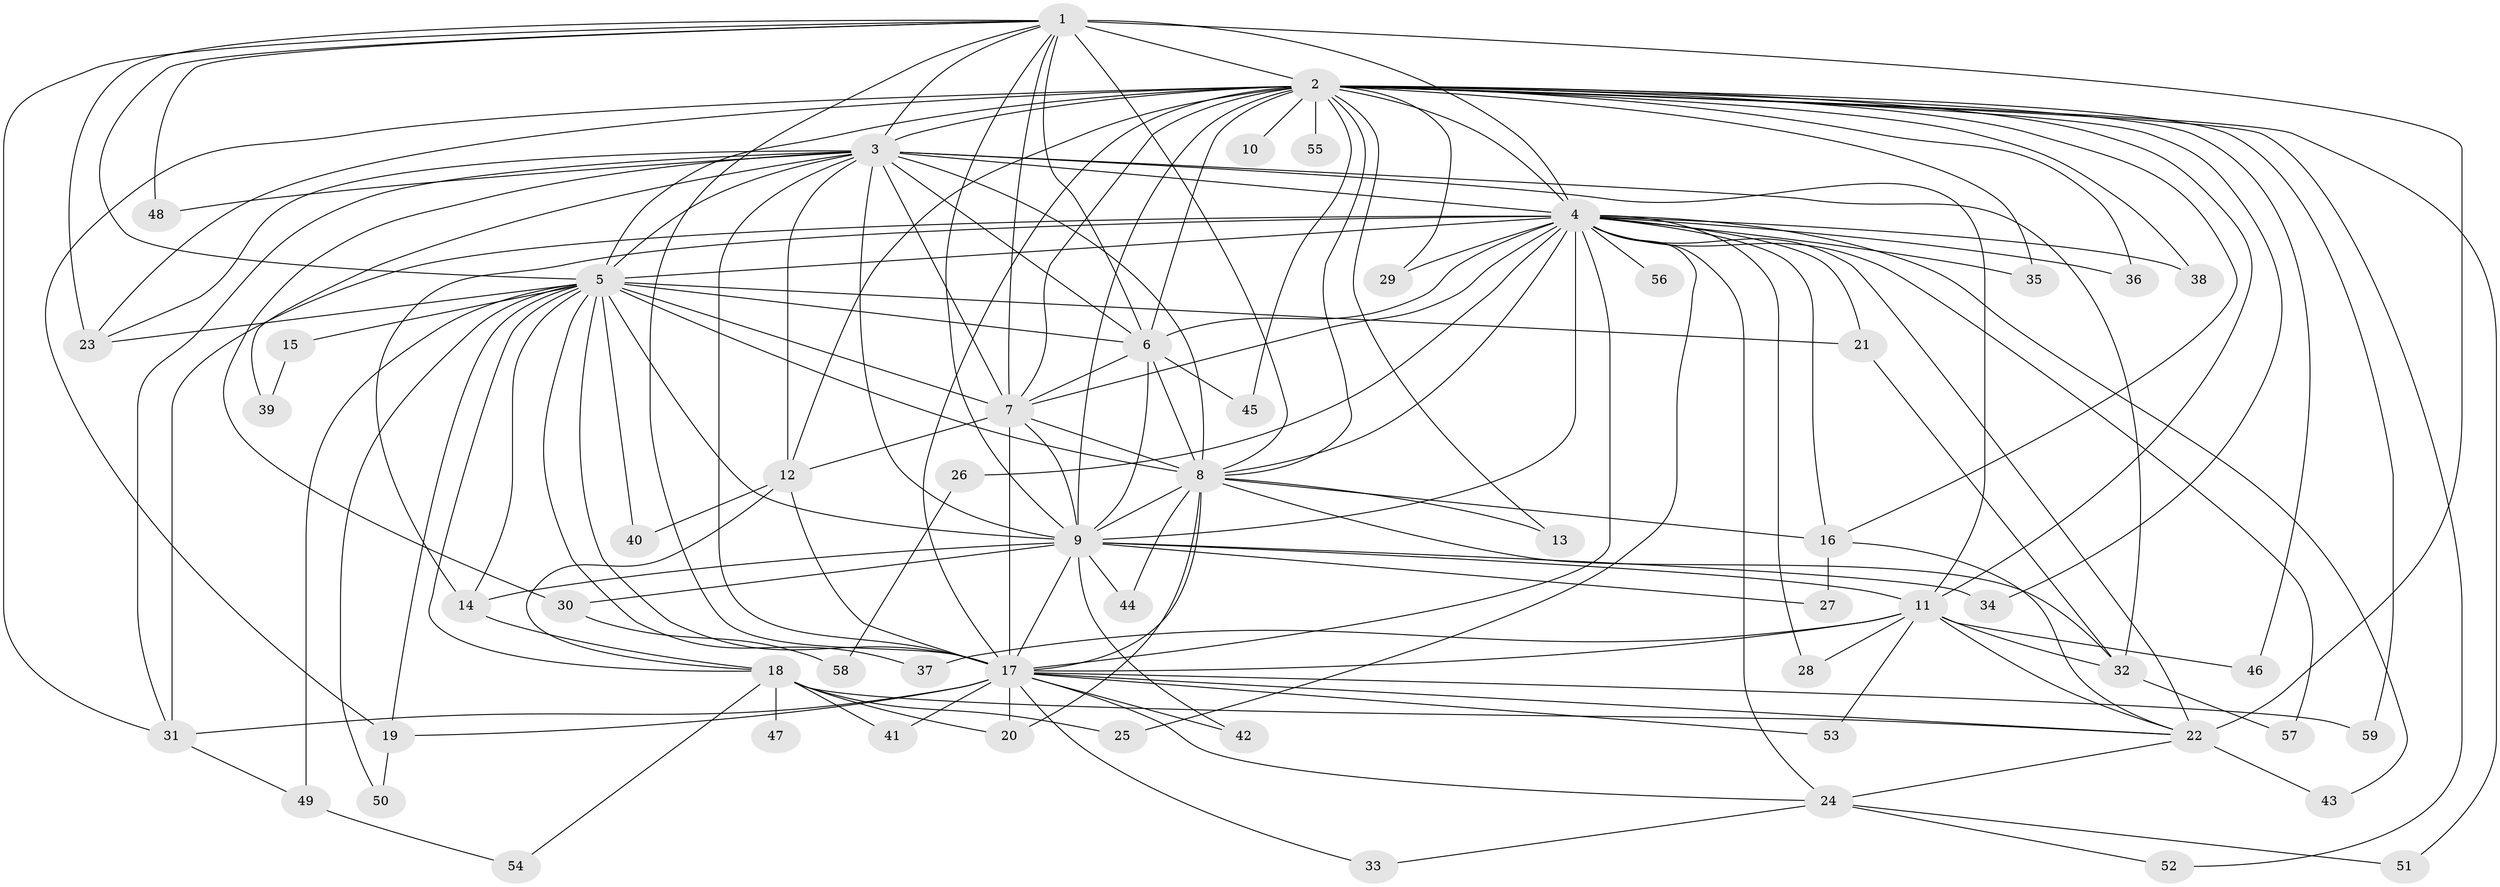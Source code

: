 // original degree distribution, {20: 0.01694915254237288, 38: 0.00847457627118644, 23: 0.00847457627118644, 18: 0.00847457627118644, 31: 0.00847457627118644, 22: 0.00847457627118644, 10: 0.00847457627118644, 33: 0.00847457627118644, 19: 0.00847457627118644, 2: 0.576271186440678, 3: 0.17796610169491525, 6: 0.00847457627118644, 4: 0.1271186440677966, 11: 0.00847457627118644, 7: 0.00847457627118644, 5: 0.00847457627118644}
// Generated by graph-tools (version 1.1) at 2025/35/03/09/25 02:35:08]
// undirected, 59 vertices, 156 edges
graph export_dot {
graph [start="1"]
  node [color=gray90,style=filled];
  1;
  2;
  3;
  4;
  5;
  6;
  7;
  8;
  9;
  10;
  11;
  12;
  13;
  14;
  15;
  16;
  17;
  18;
  19;
  20;
  21;
  22;
  23;
  24;
  25;
  26;
  27;
  28;
  29;
  30;
  31;
  32;
  33;
  34;
  35;
  36;
  37;
  38;
  39;
  40;
  41;
  42;
  43;
  44;
  45;
  46;
  47;
  48;
  49;
  50;
  51;
  52;
  53;
  54;
  55;
  56;
  57;
  58;
  59;
  1 -- 2 [weight=2.0];
  1 -- 3 [weight=2.0];
  1 -- 4 [weight=1.0];
  1 -- 5 [weight=1.0];
  1 -- 6 [weight=1.0];
  1 -- 7 [weight=1.0];
  1 -- 8 [weight=2.0];
  1 -- 9 [weight=1.0];
  1 -- 17 [weight=1.0];
  1 -- 22 [weight=6.0];
  1 -- 23 [weight=1.0];
  1 -- 31 [weight=1.0];
  1 -- 48 [weight=1.0];
  2 -- 3 [weight=4.0];
  2 -- 4 [weight=2.0];
  2 -- 5 [weight=2.0];
  2 -- 6 [weight=1.0];
  2 -- 7 [weight=1.0];
  2 -- 8 [weight=1.0];
  2 -- 9 [weight=1.0];
  2 -- 10 [weight=1.0];
  2 -- 11 [weight=2.0];
  2 -- 12 [weight=1.0];
  2 -- 13 [weight=1.0];
  2 -- 16 [weight=1.0];
  2 -- 17 [weight=2.0];
  2 -- 19 [weight=1.0];
  2 -- 23 [weight=1.0];
  2 -- 29 [weight=1.0];
  2 -- 34 [weight=1.0];
  2 -- 35 [weight=1.0];
  2 -- 36 [weight=1.0];
  2 -- 38 [weight=1.0];
  2 -- 45 [weight=1.0];
  2 -- 46 [weight=1.0];
  2 -- 51 [weight=1.0];
  2 -- 52 [weight=1.0];
  2 -- 55 [weight=1.0];
  2 -- 59 [weight=1.0];
  3 -- 4 [weight=2.0];
  3 -- 5 [weight=2.0];
  3 -- 6 [weight=2.0];
  3 -- 7 [weight=4.0];
  3 -- 8 [weight=2.0];
  3 -- 9 [weight=2.0];
  3 -- 11 [weight=7.0];
  3 -- 12 [weight=2.0];
  3 -- 17 [weight=3.0];
  3 -- 23 [weight=1.0];
  3 -- 30 [weight=1.0];
  3 -- 31 [weight=1.0];
  3 -- 32 [weight=1.0];
  3 -- 39 [weight=1.0];
  3 -- 48 [weight=1.0];
  4 -- 5 [weight=1.0];
  4 -- 6 [weight=2.0];
  4 -- 7 [weight=1.0];
  4 -- 8 [weight=1.0];
  4 -- 9 [weight=3.0];
  4 -- 14 [weight=1.0];
  4 -- 16 [weight=1.0];
  4 -- 17 [weight=1.0];
  4 -- 21 [weight=1.0];
  4 -- 22 [weight=1.0];
  4 -- 24 [weight=1.0];
  4 -- 25 [weight=1.0];
  4 -- 26 [weight=1.0];
  4 -- 28 [weight=1.0];
  4 -- 29 [weight=1.0];
  4 -- 31 [weight=1.0];
  4 -- 35 [weight=1.0];
  4 -- 36 [weight=1.0];
  4 -- 38 [weight=1.0];
  4 -- 43 [weight=1.0];
  4 -- 56 [weight=1.0];
  4 -- 57 [weight=1.0];
  5 -- 6 [weight=2.0];
  5 -- 7 [weight=2.0];
  5 -- 8 [weight=2.0];
  5 -- 9 [weight=1.0];
  5 -- 14 [weight=1.0];
  5 -- 15 [weight=1.0];
  5 -- 17 [weight=1.0];
  5 -- 18 [weight=1.0];
  5 -- 19 [weight=1.0];
  5 -- 21 [weight=1.0];
  5 -- 23 [weight=1.0];
  5 -- 37 [weight=1.0];
  5 -- 40 [weight=1.0];
  5 -- 49 [weight=1.0];
  5 -- 50 [weight=1.0];
  6 -- 7 [weight=1.0];
  6 -- 8 [weight=1.0];
  6 -- 9 [weight=1.0];
  6 -- 45 [weight=1.0];
  7 -- 8 [weight=3.0];
  7 -- 9 [weight=2.0];
  7 -- 12 [weight=1.0];
  7 -- 17 [weight=18.0];
  8 -- 9 [weight=1.0];
  8 -- 13 [weight=1.0];
  8 -- 16 [weight=1.0];
  8 -- 17 [weight=2.0];
  8 -- 20 [weight=1.0];
  8 -- 32 [weight=1.0];
  8 -- 44 [weight=1.0];
  9 -- 11 [weight=1.0];
  9 -- 14 [weight=1.0];
  9 -- 17 [weight=2.0];
  9 -- 27 [weight=1.0];
  9 -- 30 [weight=1.0];
  9 -- 34 [weight=1.0];
  9 -- 42 [weight=1.0];
  9 -- 44 [weight=1.0];
  11 -- 17 [weight=1.0];
  11 -- 22 [weight=1.0];
  11 -- 28 [weight=1.0];
  11 -- 32 [weight=1.0];
  11 -- 37 [weight=1.0];
  11 -- 46 [weight=1.0];
  11 -- 53 [weight=1.0];
  12 -- 17 [weight=1.0];
  12 -- 18 [weight=1.0];
  12 -- 40 [weight=1.0];
  14 -- 18 [weight=1.0];
  15 -- 39 [weight=1.0];
  16 -- 22 [weight=1.0];
  16 -- 27 [weight=1.0];
  17 -- 19 [weight=1.0];
  17 -- 20 [weight=1.0];
  17 -- 22 [weight=1.0];
  17 -- 24 [weight=1.0];
  17 -- 31 [weight=1.0];
  17 -- 33 [weight=1.0];
  17 -- 41 [weight=1.0];
  17 -- 42 [weight=1.0];
  17 -- 53 [weight=1.0];
  17 -- 59 [weight=1.0];
  18 -- 20 [weight=1.0];
  18 -- 22 [weight=2.0];
  18 -- 25 [weight=1.0];
  18 -- 41 [weight=1.0];
  18 -- 47 [weight=1.0];
  18 -- 54 [weight=1.0];
  19 -- 50 [weight=1.0];
  21 -- 32 [weight=1.0];
  22 -- 24 [weight=1.0];
  22 -- 43 [weight=1.0];
  24 -- 33 [weight=1.0];
  24 -- 51 [weight=1.0];
  24 -- 52 [weight=1.0];
  26 -- 58 [weight=1.0];
  30 -- 58 [weight=1.0];
  31 -- 49 [weight=1.0];
  32 -- 57 [weight=1.0];
  49 -- 54 [weight=1.0];
}
